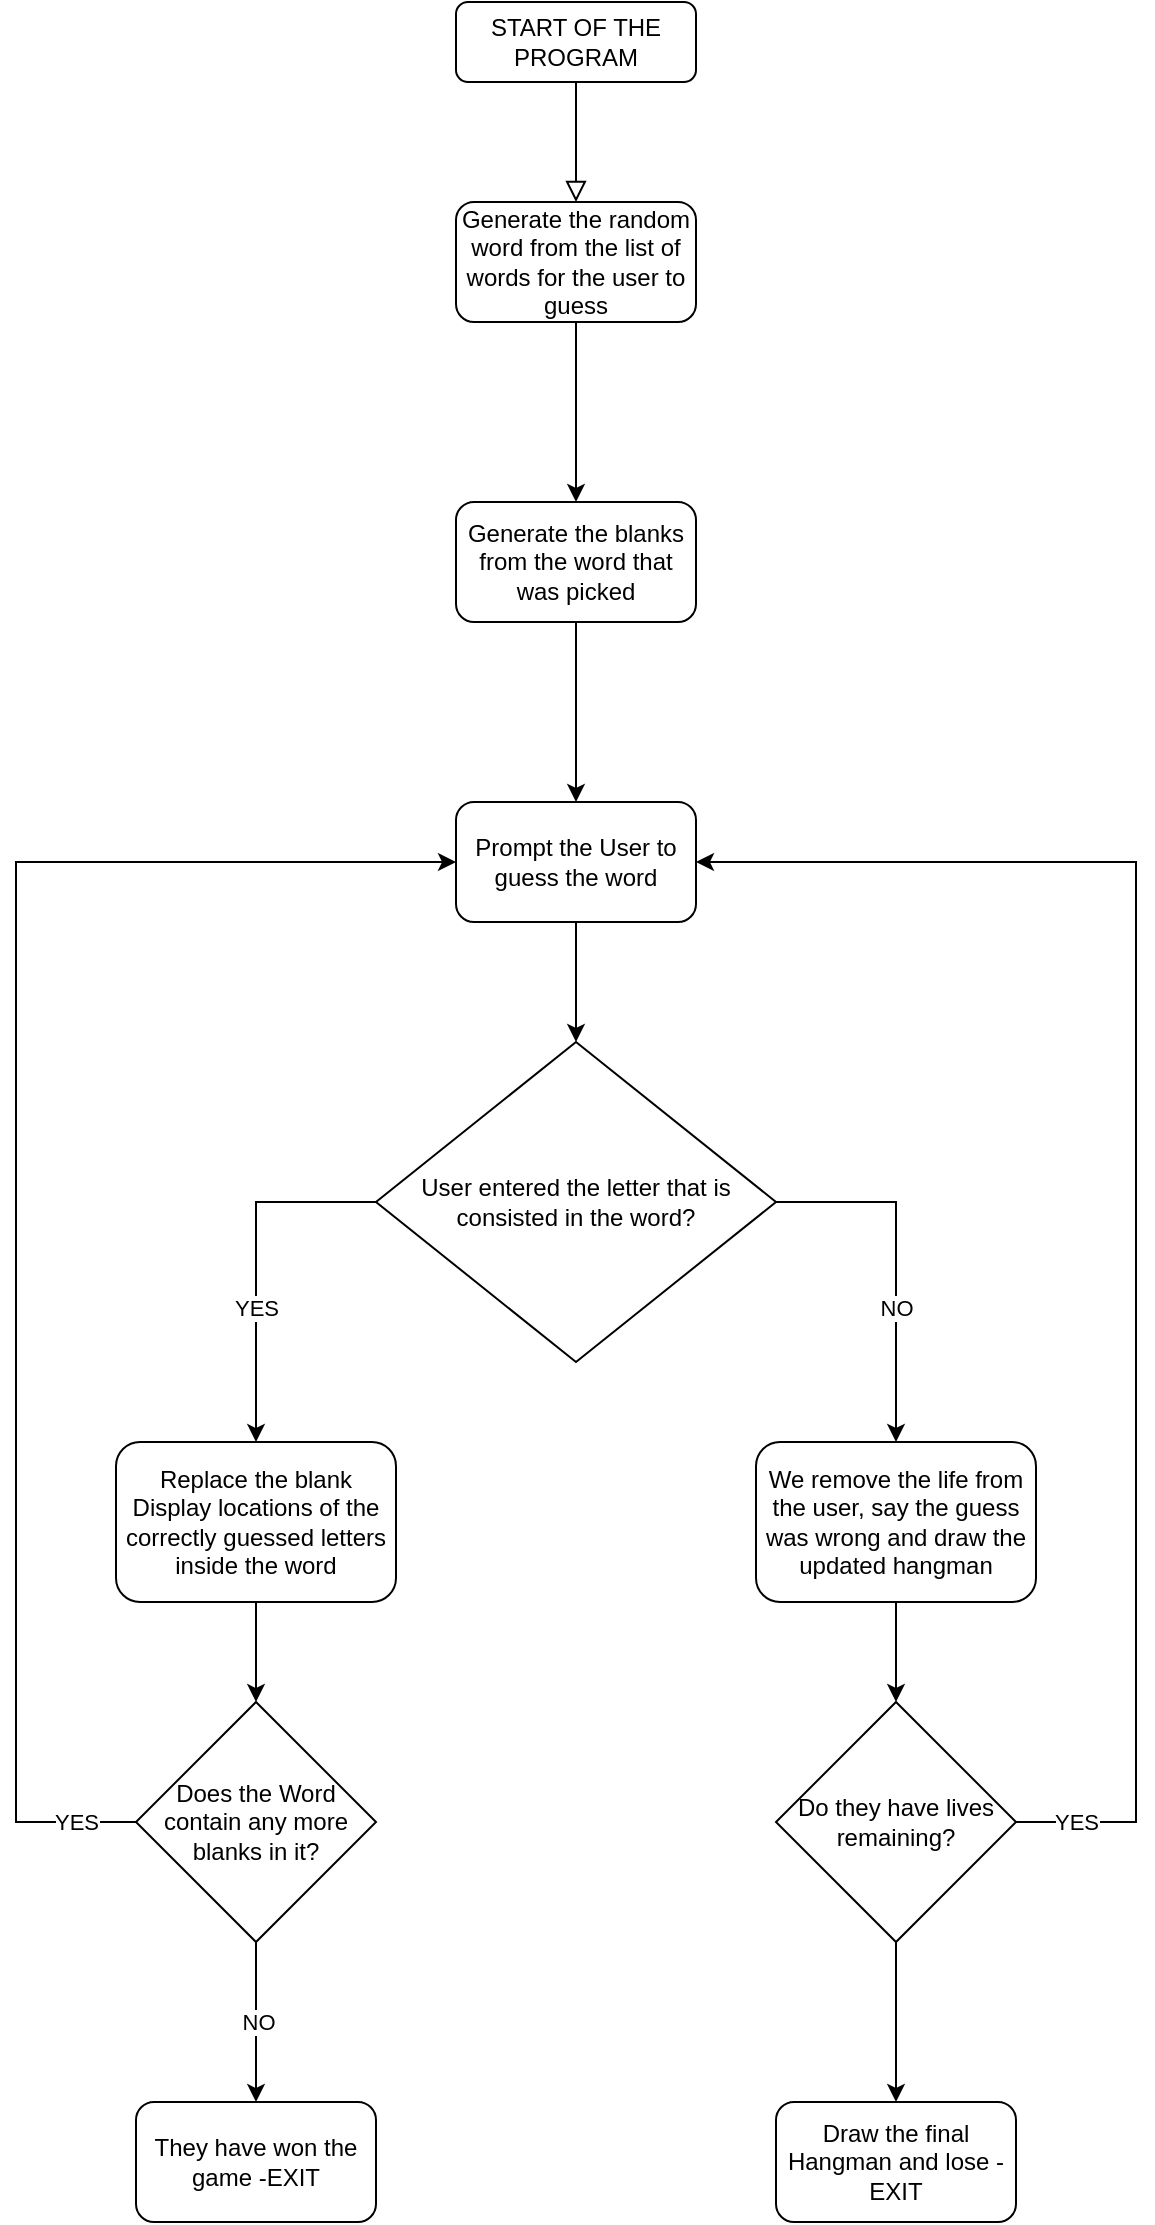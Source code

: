 <mxfile version="13.9.9" type="device"><diagram id="C5RBs43oDa-KdzZeNtuy" name="Page-1"><mxGraphModel dx="1024" dy="1761" grid="1" gridSize="10" guides="1" tooltips="1" connect="1" arrows="1" fold="1" page="1" pageScale="1" pageWidth="827" pageHeight="1169" math="0" shadow="0"><root><mxCell id="WIyWlLk6GJQsqaUBKTNV-0"/><mxCell id="WIyWlLk6GJQsqaUBKTNV-1" parent="WIyWlLk6GJQsqaUBKTNV-0"/><mxCell id="WIyWlLk6GJQsqaUBKTNV-2" value="" style="rounded=0;html=1;jettySize=auto;orthogonalLoop=1;fontSize=11;endArrow=block;endFill=0;endSize=8;strokeWidth=1;shadow=0;labelBackgroundColor=none;edgeStyle=orthogonalEdgeStyle;entryX=0.5;entryY=0;entryDx=0;entryDy=0;" parent="WIyWlLk6GJQsqaUBKTNV-1" source="WIyWlLk6GJQsqaUBKTNV-3" target="OMpv6ouXBUSs4dx6_HNf-0" edge="1"><mxGeometry relative="1" as="geometry"><mxPoint x="440" y="180" as="targetPoint"/></mxGeometry></mxCell><mxCell id="WIyWlLk6GJQsqaUBKTNV-3" value="START OF THE PROGRAM" style="rounded=1;whiteSpace=wrap;html=1;fontSize=12;glass=0;strokeWidth=1;shadow=0;" parent="WIyWlLk6GJQsqaUBKTNV-1" vertex="1"><mxGeometry x="380" y="-170" width="120" height="40" as="geometry"/></mxCell><mxCell id="OMpv6ouXBUSs4dx6_HNf-3" style="edgeStyle=orthogonalEdgeStyle;rounded=0;orthogonalLoop=1;jettySize=auto;html=1;entryX=0.5;entryY=0;entryDx=0;entryDy=0;" edge="1" parent="WIyWlLk6GJQsqaUBKTNV-1" source="OMpv6ouXBUSs4dx6_HNf-0" target="OMpv6ouXBUSs4dx6_HNf-10"><mxGeometry relative="1" as="geometry"><mxPoint x="440" y="110" as="targetPoint"/></mxGeometry></mxCell><mxCell id="OMpv6ouXBUSs4dx6_HNf-0" value="Generate the random word from the list of words for the user to guess" style="rounded=1;whiteSpace=wrap;html=1;" vertex="1" parent="WIyWlLk6GJQsqaUBKTNV-1"><mxGeometry x="380" y="-70" width="120" height="60" as="geometry"/></mxCell><mxCell id="OMpv6ouXBUSs4dx6_HNf-5" style="edgeStyle=orthogonalEdgeStyle;rounded=0;orthogonalLoop=1;jettySize=auto;html=1;" edge="1" parent="WIyWlLk6GJQsqaUBKTNV-1" source="OMpv6ouXBUSs4dx6_HNf-2" target="OMpv6ouXBUSs4dx6_HNf-4"><mxGeometry relative="1" as="geometry"/></mxCell><mxCell id="OMpv6ouXBUSs4dx6_HNf-2" value="Prompt the User to guess the word" style="rounded=1;whiteSpace=wrap;html=1;" vertex="1" parent="WIyWlLk6GJQsqaUBKTNV-1"><mxGeometry x="380" y="230" width="120" height="60" as="geometry"/></mxCell><mxCell id="OMpv6ouXBUSs4dx6_HNf-6" value="YES" style="edgeStyle=orthogonalEdgeStyle;rounded=0;orthogonalLoop=1;jettySize=auto;html=1;" edge="1" parent="WIyWlLk6GJQsqaUBKTNV-1" source="OMpv6ouXBUSs4dx6_HNf-4" target="OMpv6ouXBUSs4dx6_HNf-8"><mxGeometry x="0.252" relative="1" as="geometry"><mxPoint x="280" y="550" as="targetPoint"/><Array as="points"><mxPoint x="280" y="430"/></Array><mxPoint as="offset"/></mxGeometry></mxCell><mxCell id="OMpv6ouXBUSs4dx6_HNf-7" value="NO" style="edgeStyle=orthogonalEdgeStyle;rounded=0;orthogonalLoop=1;jettySize=auto;html=1;" edge="1" parent="WIyWlLk6GJQsqaUBKTNV-1" source="OMpv6ouXBUSs4dx6_HNf-4" target="OMpv6ouXBUSs4dx6_HNf-9"><mxGeometry x="0.252" relative="1" as="geometry"><mxPoint x="600" y="550" as="targetPoint"/><Array as="points"><mxPoint x="600" y="430"/></Array><mxPoint as="offset"/></mxGeometry></mxCell><mxCell id="OMpv6ouXBUSs4dx6_HNf-4" value="User entered the letter that is consisted in the word?" style="rhombus;whiteSpace=wrap;html=1;" vertex="1" parent="WIyWlLk6GJQsqaUBKTNV-1"><mxGeometry x="340" y="350" width="200" height="160" as="geometry"/></mxCell><mxCell id="OMpv6ouXBUSs4dx6_HNf-11" style="edgeStyle=orthogonalEdgeStyle;rounded=0;orthogonalLoop=1;jettySize=auto;html=1;" edge="1" parent="WIyWlLk6GJQsqaUBKTNV-1" source="OMpv6ouXBUSs4dx6_HNf-8" target="OMpv6ouXBUSs4dx6_HNf-12"><mxGeometry relative="1" as="geometry"><mxPoint x="280" y="710" as="targetPoint"/></mxGeometry></mxCell><mxCell id="OMpv6ouXBUSs4dx6_HNf-8" value="Replace the blank Display locations of the correctly guessed letters inside the word" style="rounded=1;whiteSpace=wrap;html=1;" vertex="1" parent="WIyWlLk6GJQsqaUBKTNV-1"><mxGeometry x="210" y="550" width="140" height="80" as="geometry"/></mxCell><mxCell id="OMpv6ouXBUSs4dx6_HNf-18" style="edgeStyle=orthogonalEdgeStyle;rounded=0;orthogonalLoop=1;jettySize=auto;html=1;exitX=0.5;exitY=1;exitDx=0;exitDy=0;entryX=0.5;entryY=0;entryDx=0;entryDy=0;" edge="1" parent="WIyWlLk6GJQsqaUBKTNV-1" source="OMpv6ouXBUSs4dx6_HNf-9" target="OMpv6ouXBUSs4dx6_HNf-19"><mxGeometry relative="1" as="geometry"><mxPoint x="600" y="680" as="targetPoint"/></mxGeometry></mxCell><mxCell id="OMpv6ouXBUSs4dx6_HNf-9" value="We remove the life from the user, say the guess was wrong and draw the updated hangman" style="rounded=1;whiteSpace=wrap;html=1;" vertex="1" parent="WIyWlLk6GJQsqaUBKTNV-1"><mxGeometry x="530" y="550" width="140" height="80" as="geometry"/></mxCell><mxCell id="OMpv6ouXBUSs4dx6_HNf-15" style="edgeStyle=orthogonalEdgeStyle;rounded=0;orthogonalLoop=1;jettySize=auto;html=1;entryX=0.5;entryY=0;entryDx=0;entryDy=0;" edge="1" parent="WIyWlLk6GJQsqaUBKTNV-1" source="OMpv6ouXBUSs4dx6_HNf-10" target="OMpv6ouXBUSs4dx6_HNf-2"><mxGeometry relative="1" as="geometry"/></mxCell><mxCell id="OMpv6ouXBUSs4dx6_HNf-10" value="Generate the blanks from the word that was picked" style="rounded=1;whiteSpace=wrap;html=1;" vertex="1" parent="WIyWlLk6GJQsqaUBKTNV-1"><mxGeometry x="380" y="80" width="120" height="60" as="geometry"/></mxCell><mxCell id="OMpv6ouXBUSs4dx6_HNf-13" style="edgeStyle=orthogonalEdgeStyle;rounded=0;orthogonalLoop=1;jettySize=auto;html=1;entryX=0;entryY=0.5;entryDx=0;entryDy=0;" edge="1" parent="WIyWlLk6GJQsqaUBKTNV-1" source="OMpv6ouXBUSs4dx6_HNf-12" target="OMpv6ouXBUSs4dx6_HNf-2"><mxGeometry relative="1" as="geometry"><Array as="points"><mxPoint x="160" y="740"/><mxPoint x="160" y="260"/></Array></mxGeometry></mxCell><mxCell id="OMpv6ouXBUSs4dx6_HNf-14" value="YES" style="edgeLabel;html=1;align=center;verticalAlign=middle;resizable=0;points=[];" vertex="1" connectable="0" parent="OMpv6ouXBUSs4dx6_HNf-13"><mxGeometry x="-0.068" y="2" relative="1" as="geometry"><mxPoint x="32" y="294" as="offset"/></mxGeometry></mxCell><mxCell id="OMpv6ouXBUSs4dx6_HNf-16" value="NO" style="edgeStyle=orthogonalEdgeStyle;rounded=0;orthogonalLoop=1;jettySize=auto;html=1;" edge="1" parent="WIyWlLk6GJQsqaUBKTNV-1" source="OMpv6ouXBUSs4dx6_HNf-12"><mxGeometry relative="1" as="geometry"><mxPoint x="280" y="880" as="targetPoint"/></mxGeometry></mxCell><mxCell id="OMpv6ouXBUSs4dx6_HNf-12" value="Does the Word contain any more blanks in it?" style="rhombus;whiteSpace=wrap;html=1;" vertex="1" parent="WIyWlLk6GJQsqaUBKTNV-1"><mxGeometry x="220" y="680" width="120" height="120" as="geometry"/></mxCell><mxCell id="OMpv6ouXBUSs4dx6_HNf-17" value="They have won the game -EXIT&lt;br&gt;" style="rounded=1;whiteSpace=wrap;html=1;" vertex="1" parent="WIyWlLk6GJQsqaUBKTNV-1"><mxGeometry x="220" y="880" width="120" height="60" as="geometry"/></mxCell><mxCell id="OMpv6ouXBUSs4dx6_HNf-22" value="YES" style="edgeStyle=orthogonalEdgeStyle;rounded=0;orthogonalLoop=1;jettySize=auto;html=1;entryX=1;entryY=0.5;entryDx=0;entryDy=0;" edge="1" parent="WIyWlLk6GJQsqaUBKTNV-1" source="OMpv6ouXBUSs4dx6_HNf-19" target="OMpv6ouXBUSs4dx6_HNf-2"><mxGeometry x="-0.921" relative="1" as="geometry"><Array as="points"><mxPoint x="720" y="740"/><mxPoint x="720" y="260"/></Array><mxPoint as="offset"/></mxGeometry></mxCell><mxCell id="OMpv6ouXBUSs4dx6_HNf-24" style="edgeStyle=orthogonalEdgeStyle;rounded=0;orthogonalLoop=1;jettySize=auto;html=1;entryX=0.5;entryY=0;entryDx=0;entryDy=0;" edge="1" parent="WIyWlLk6GJQsqaUBKTNV-1" source="OMpv6ouXBUSs4dx6_HNf-19" target="OMpv6ouXBUSs4dx6_HNf-23"><mxGeometry relative="1" as="geometry"/></mxCell><mxCell id="OMpv6ouXBUSs4dx6_HNf-19" value="Do they have lives remaining?" style="rhombus;whiteSpace=wrap;html=1;" vertex="1" parent="WIyWlLk6GJQsqaUBKTNV-1"><mxGeometry x="540" y="680" width="120" height="120" as="geometry"/></mxCell><mxCell id="OMpv6ouXBUSs4dx6_HNf-23" value="Draw the final Hangman and lose - EXIT" style="rounded=1;whiteSpace=wrap;html=1;" vertex="1" parent="WIyWlLk6GJQsqaUBKTNV-1"><mxGeometry x="540" y="880" width="120" height="60" as="geometry"/></mxCell></root></mxGraphModel></diagram></mxfile>